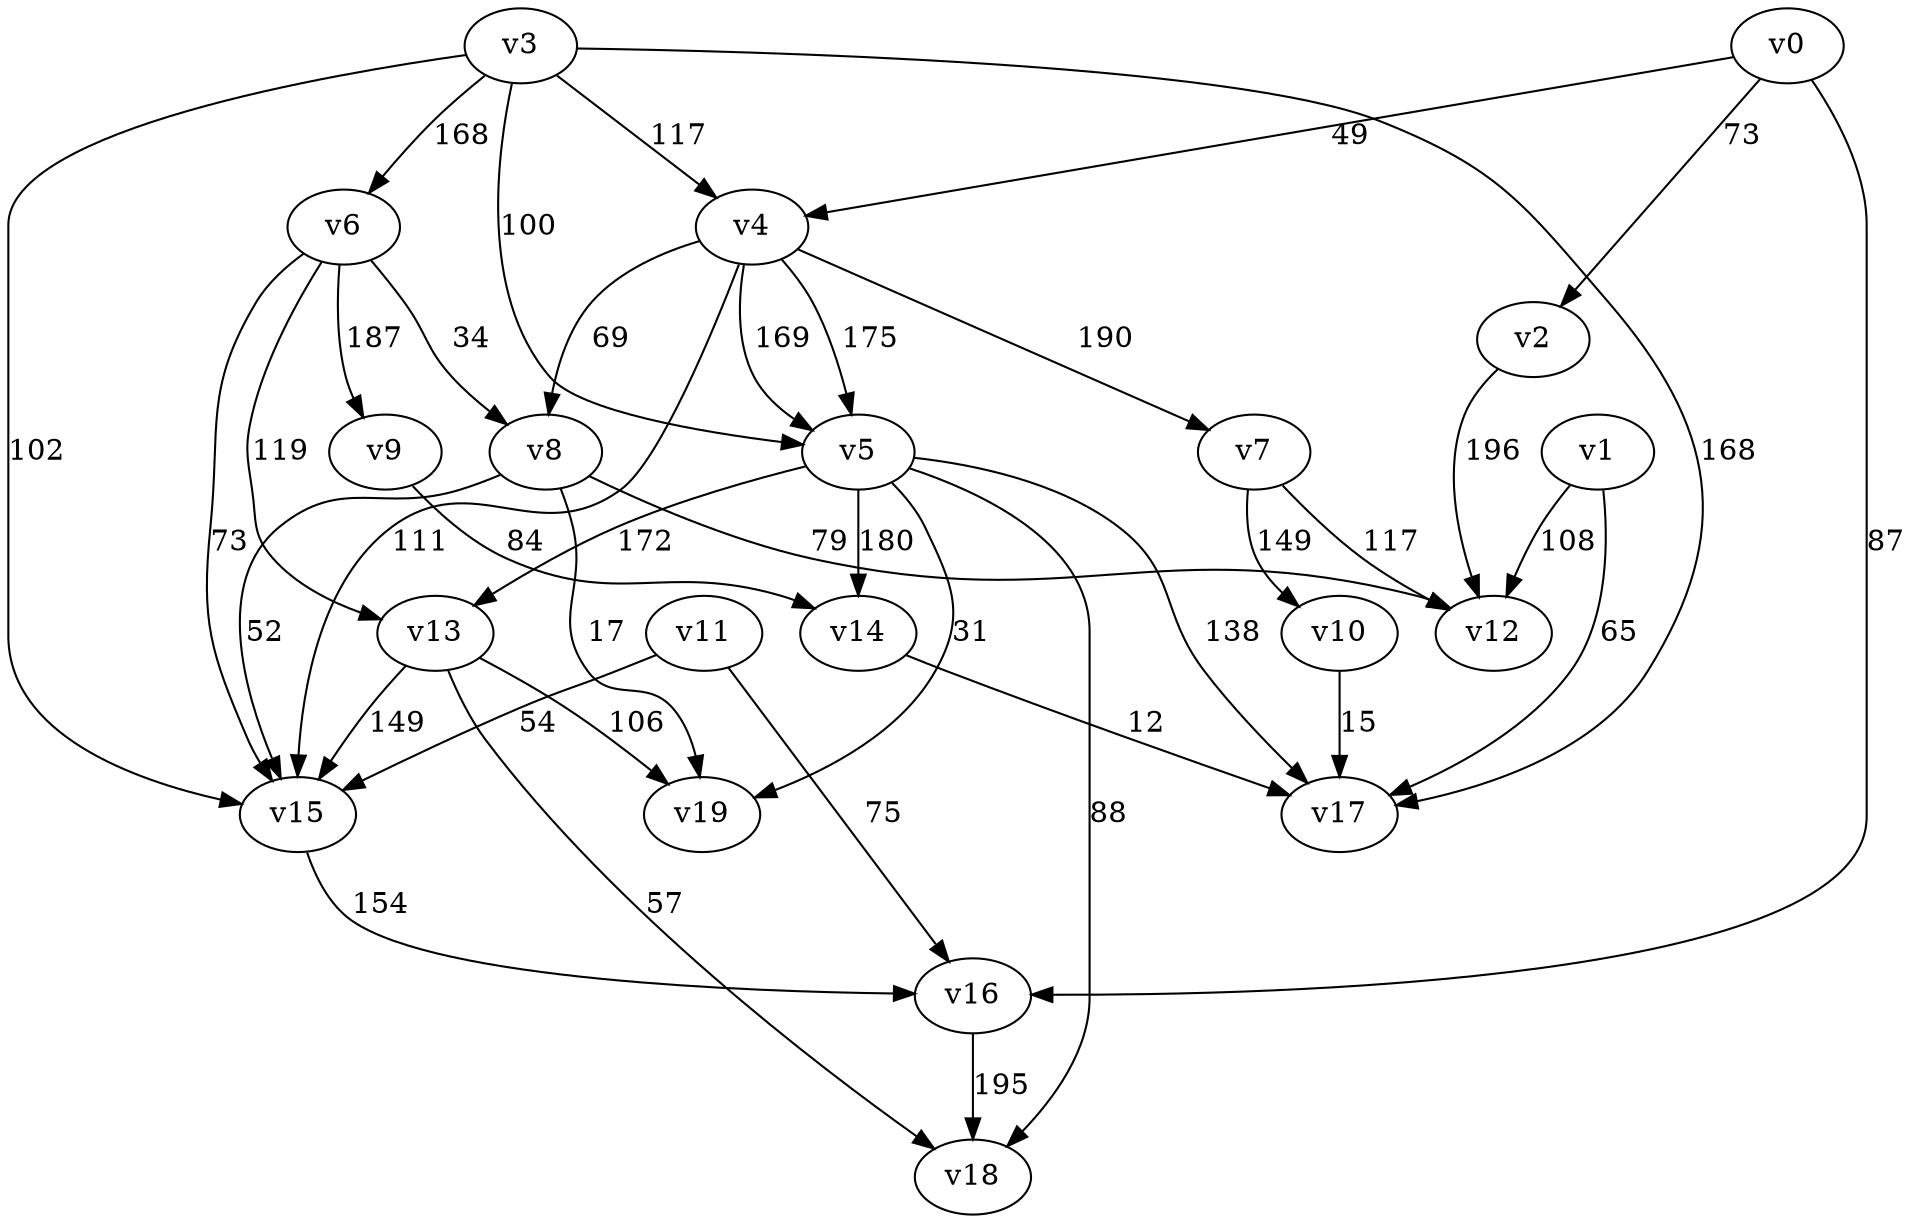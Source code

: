 digraph G {
	v0->v4 [label=49]
	v11->v16 [label=75]
	v0->v16 [label=87]
	v13->v19 [label=106]
	v7->v10 [label=149]
	v1->v17 [label=65]
	v5->v17 [label=138]
	v5->v19 [label=31]
	v4->v5 [label=169]
	v6->v15 [label=73]
	v4->v15 [label=111]
	v0->v2 [label=73]
	v8->v12 [label=79]
	v3->v15 [label=102]
	v6->v9 [label=187]
	v14->v17 [label=12]
	v13->v15 [label=149]
	v3->v5 [label=100]
	v3->v17 [label=168]
	v5->v18 [label=88]
	v7->v12 [label=117]
	v15->v16 [label=154]
	v6->v13 [label=119]
	v11->v15 [label=54]
	v5->v13 [label=172]
	v8->v15 [label=52]
	v8->v19 [label=17]
	v13->v18 [label=57]
	v9->v14 [label=84]
	v3->v6 [label=168]
	v4->v7 [label=190]
	v2->v12 [label=196]
	v10->v17 [label=15]
	v3->v4 [label=117]
	v1->v12 [label=108]
	v5->v14 [label=180]
	v6->v8 [label=34]
	v4->v8 [label=69]
	v16->v18 [label=195]
	v4->v5 [label=175]
}
